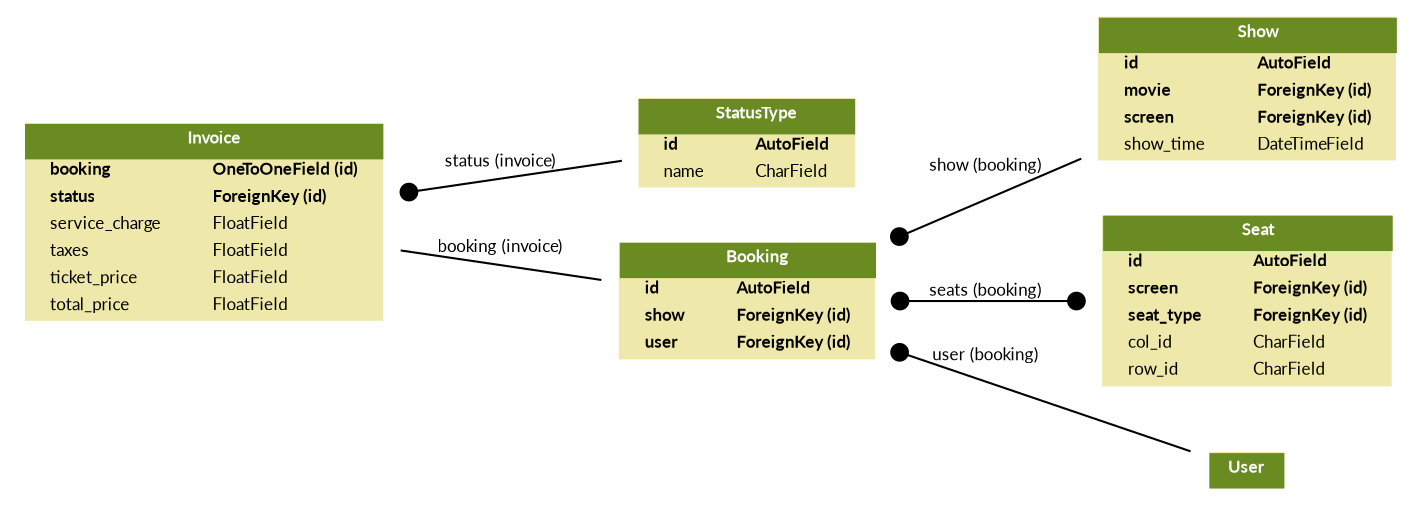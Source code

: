 digraph model_graph {
  // Dotfile by Django-Extensions graph_models
  // Created: 2018-04-03 17:40
  // Cli Options: booking_system -I Show,Seat,StatusType,Booking,Invoice,User
  rankdir = "LR";

  fontname = "Lato"
  fontsize = 8
  splines  = true

  node [
    fontname = "Lato"
    fontsize = 8
    shape = "plaintext"
  ]

  edge [
    fontname = "Lato"
    fontsize = 8
  ]

  // Labels


  booking_system_models_StatusType [label=<
    <TABLE BGCOLOR="palegoldenrod" BORDER="0" CELLBORDER="0" CELLSPACING="0">
    <TR><TD COLSPAN="2" CELLPADDING="4" ALIGN="CENTER" BGCOLOR="olivedrab4">
    <FONT FACE="Lato Bold" COLOR="white">
    StatusType
    </FONT></TD></TR>
  
    <TR><TD ALIGN="LEFT" BORDER="0">
    <FONT FACE="Lato Bold">id</FONT>
    </TD><TD ALIGN="LEFT">
    <FONT FACE="Lato Bold">AutoField</FONT>
    </TD></TR>
  
    <TR><TD ALIGN="LEFT" BORDER="0">
    <FONT FACE="Lato ">name</FONT>
    </TD><TD ALIGN="LEFT">
    <FONT FACE="Lato ">CharField</FONT>
    </TD></TR>
  
    </TABLE>
    >]

  booking_system_models_Show [label=<
    <TABLE BGCOLOR="palegoldenrod" BORDER="0" CELLBORDER="0" CELLSPACING="0">
    <TR><TD COLSPAN="2" CELLPADDING="4" ALIGN="CENTER" BGCOLOR="olivedrab4">
    <FONT FACE="Lato Bold" COLOR="white">
    Show
    </FONT></TD></TR>
  
    <TR><TD ALIGN="LEFT" BORDER="0">
    <FONT FACE="Lato Bold">id</FONT>
    </TD><TD ALIGN="LEFT">
    <FONT FACE="Lato Bold">AutoField</FONT>
    </TD></TR>
  
    <TR><TD ALIGN="LEFT" BORDER="0">
    <FONT FACE="Lato Bold">movie</FONT>
    </TD><TD ALIGN="LEFT">
    <FONT FACE="Lato Bold">ForeignKey (id)</FONT>
    </TD></TR>
  
    <TR><TD ALIGN="LEFT" BORDER="0">
    <FONT FACE="Lato Bold">screen</FONT>
    </TD><TD ALIGN="LEFT">
    <FONT FACE="Lato Bold">ForeignKey (id)</FONT>
    </TD></TR>
  
    <TR><TD ALIGN="LEFT" BORDER="0">
    <FONT FACE="Lato ">show_time</FONT>
    </TD><TD ALIGN="LEFT">
    <FONT FACE="Lato ">DateTimeField</FONT>
    </TD></TR>
  
    </TABLE>
    >]

  booking_system_models_Seat [label=<
    <TABLE BGCOLOR="palegoldenrod" BORDER="0" CELLBORDER="0" CELLSPACING="0">
    <TR><TD COLSPAN="2" CELLPADDING="4" ALIGN="CENTER" BGCOLOR="olivedrab4">
    <FONT FACE="Lato Bold" COLOR="white">
    Seat
    </FONT></TD></TR>
  
    <TR><TD ALIGN="LEFT" BORDER="0">
    <FONT FACE="Lato Bold">id</FONT>
    </TD><TD ALIGN="LEFT">
    <FONT FACE="Lato Bold">AutoField</FONT>
    </TD></TR>
  
    <TR><TD ALIGN="LEFT" BORDER="0">
    <FONT FACE="Lato Bold">screen</FONT>
    </TD><TD ALIGN="LEFT">
    <FONT FACE="Lato Bold">ForeignKey (id)</FONT>
    </TD></TR>
  
    <TR><TD ALIGN="LEFT" BORDER="0">
    <FONT FACE="Lato Bold">seat_type</FONT>
    </TD><TD ALIGN="LEFT">
    <FONT FACE="Lato Bold">ForeignKey (id)</FONT>
    </TD></TR>
  
    <TR><TD ALIGN="LEFT" BORDER="0">
    <FONT FACE="Lato ">col_id</FONT>
    </TD><TD ALIGN="LEFT">
    <FONT FACE="Lato ">CharField</FONT>
    </TD></TR>
  
    <TR><TD ALIGN="LEFT" BORDER="0">
    <FONT FACE="Lato ">row_id</FONT>
    </TD><TD ALIGN="LEFT">
    <FONT FACE="Lato ">CharField</FONT>
    </TD></TR>
  
    </TABLE>
    >]

  booking_system_models_Booking [label=<
    <TABLE BGCOLOR="palegoldenrod" BORDER="0" CELLBORDER="0" CELLSPACING="0">
    <TR><TD COLSPAN="2" CELLPADDING="4" ALIGN="CENTER" BGCOLOR="olivedrab4">
    <FONT FACE="Lato Bold" COLOR="white">
    Booking
    </FONT></TD></TR>
  
    <TR><TD ALIGN="LEFT" BORDER="0">
    <FONT FACE="Lato Bold">id</FONT>
    </TD><TD ALIGN="LEFT">
    <FONT FACE="Lato Bold">AutoField</FONT>
    </TD></TR>
  
    <TR><TD ALIGN="LEFT" BORDER="0">
    <FONT FACE="Lato Bold">show</FONT>
    </TD><TD ALIGN="LEFT">
    <FONT FACE="Lato Bold">ForeignKey (id)</FONT>
    </TD></TR>
  
    <TR><TD ALIGN="LEFT" BORDER="0">
    <FONT FACE="Lato Bold">user</FONT>
    </TD><TD ALIGN="LEFT">
    <FONT FACE="Lato Bold">ForeignKey (id)</FONT>
    </TD></TR>
  
    </TABLE>
    >]

  booking_system_models_Invoice [label=<
    <TABLE BGCOLOR="palegoldenrod" BORDER="0" CELLBORDER="0" CELLSPACING="0">
    <TR><TD COLSPAN="2" CELLPADDING="4" ALIGN="CENTER" BGCOLOR="olivedrab4">
    <FONT FACE="Lato Bold" COLOR="white">
    Invoice
    </FONT></TD></TR>
  
    <TR><TD ALIGN="LEFT" BORDER="0">
    <FONT FACE="Lato Bold">booking</FONT>
    </TD><TD ALIGN="LEFT">
    <FONT FACE="Lato Bold">OneToOneField (id)</FONT>
    </TD></TR>
  
    <TR><TD ALIGN="LEFT" BORDER="0">
    <FONT FACE="Lato Bold">status</FONT>
    </TD><TD ALIGN="LEFT">
    <FONT FACE="Lato Bold">ForeignKey (id)</FONT>
    </TD></TR>
  
    <TR><TD ALIGN="LEFT" BORDER="0">
    <FONT FACE="Lato ">service_charge</FONT>
    </TD><TD ALIGN="LEFT">
    <FONT FACE="Lato ">FloatField</FONT>
    </TD></TR>
  
    <TR><TD ALIGN="LEFT" BORDER="0">
    <FONT FACE="Lato ">taxes</FONT>
    </TD><TD ALIGN="LEFT">
    <FONT FACE="Lato ">FloatField</FONT>
    </TD></TR>
  
    <TR><TD ALIGN="LEFT" BORDER="0">
    <FONT FACE="Lato ">ticket_price</FONT>
    </TD><TD ALIGN="LEFT">
    <FONT FACE="Lato ">FloatField</FONT>
    </TD></TR>
  
    <TR><TD ALIGN="LEFT" BORDER="0">
    <FONT FACE="Lato ">total_price</FONT>
    </TD><TD ALIGN="LEFT">
    <FONT FACE="Lato ">FloatField</FONT>
    </TD></TR>
  
    </TABLE>
    >]




  // Relations
  /*

  booking_system_models_Show -> _
  [label=""] ;

  booking_system_models_Show -> _
  [label=""] ;

  booking_system_models_Seat -> _
  [label=""] ;

  booking_system_models_Seat -> _
  [label=""] ;

  */
  django_contrib_auth_models_User [label=<
  <TABLE BGCOLOR="palegoldenrod" BORDER="0" CELLBORDER="0" CELLSPACING="0">
  <TR><TD COLSPAN="2" CELLPADDING="4" ALIGN="CENTER" BGCOLOR="olivedrab4">
  <FONT FACE="Lato Bold" COLOR="white">User</FONT>
  </TD></TR>
  </TABLE>
  >]
  booking_system_models_Booking -> django_contrib_auth_models_User
  [label="user (booking)"] [arrowhead=none, arrowtail=dot, dir=both];

  booking_system_models_Booking -> booking_system_models_Show
  [label="show (booking)"] [arrowhead=none, arrowtail=dot, dir=both];

  booking_system_models_Booking -> booking_system_models_Seat
  [label="seats (booking)"] [arrowhead=dot arrowtail=dot, dir=both];

  booking_system_models_Invoice -> booking_system_models_Booking
  [label="booking (invoice)"] [arrowhead=none, arrowtail=none, dir=both];

  booking_system_models_Invoice -> booking_system_models_StatusType
  [label="status (invoice)"] [arrowhead=none, arrowtail=dot, dir=both];


}

